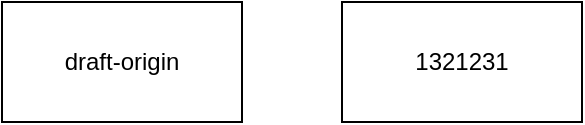 <mxfile version="15.6.5" type="github">
  <diagram id="rlaIHwAUbsNS2HPhdrEa" name="Page-1">
    <mxGraphModel dx="519" dy="285" grid="1" gridSize="10" guides="1" tooltips="1" connect="1" arrows="1" fold="1" page="1" pageScale="1" pageWidth="827" pageHeight="1169" math="0" shadow="0">
      <root>
        <mxCell id="0" />
        <mxCell id="1" parent="0" />
        <mxCell id="aOgsgbnjwGeyMxFEhahO-1" value="draft-origin" style="rounded=0;whiteSpace=wrap;html=1;" vertex="1" parent="1">
          <mxGeometry x="350" y="340" width="120" height="60" as="geometry" />
        </mxCell>
        <mxCell id="aOgsgbnjwGeyMxFEhahO-2" value="1321231" style="rounded=0;whiteSpace=wrap;html=1;" vertex="1" parent="1">
          <mxGeometry x="520" y="340" width="120" height="60" as="geometry" />
        </mxCell>
      </root>
    </mxGraphModel>
  </diagram>
</mxfile>

